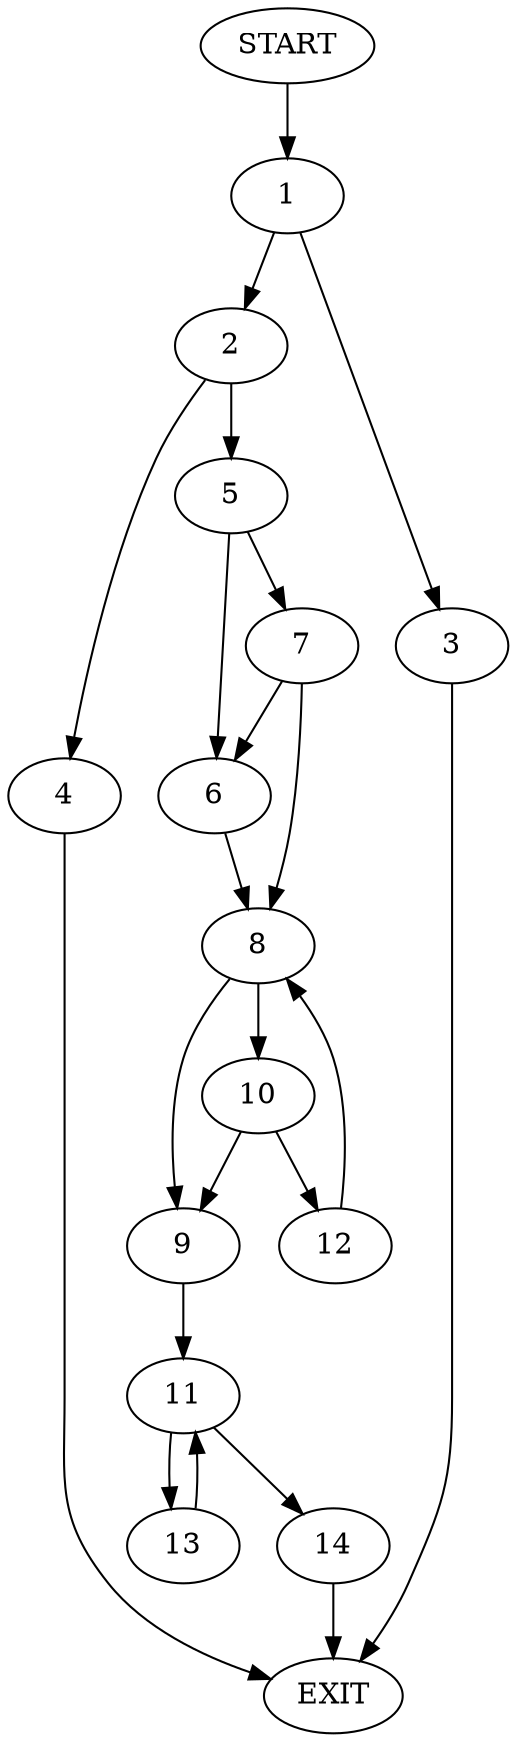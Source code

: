 digraph {
0 [label="START"]
15 [label="EXIT"]
0 -> 1
1 -> 2
1 -> 3
3 -> 15
2 -> 4
2 -> 5
4 -> 15
5 -> 6
5 -> 7
7 -> 6
7 -> 8
6 -> 8
8 -> 9
8 -> 10
9 -> 11
10 -> 12
10 -> 9
12 -> 8
11 -> 13
11 -> 14
13 -> 11
14 -> 15
}
